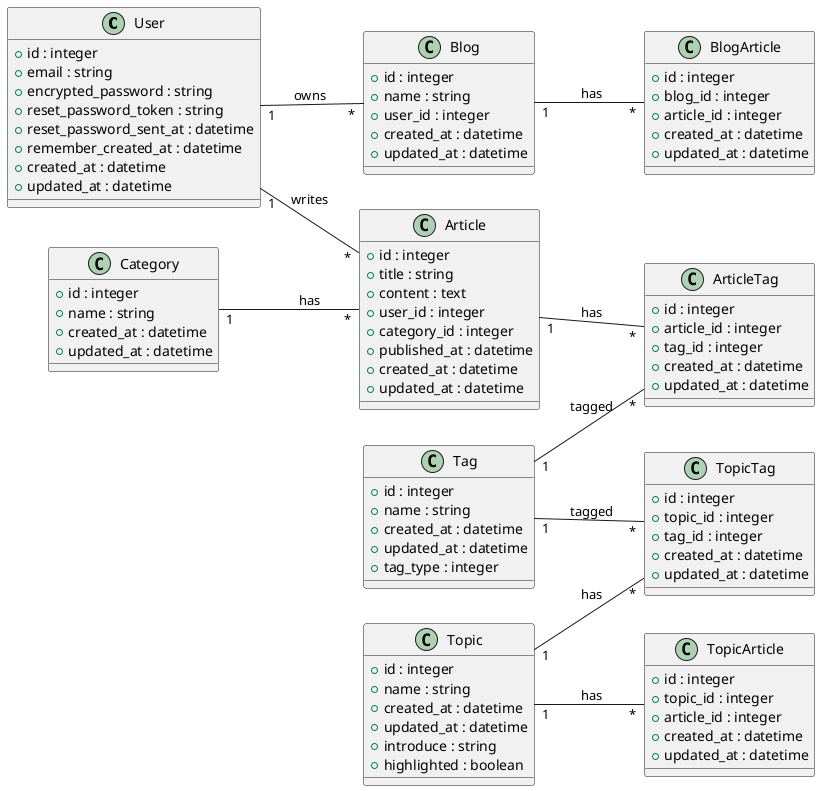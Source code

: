 @startuml
left to right direction

class User {
  +id : integer
  +email : string
  +encrypted_password : string
  +reset_password_token : string
  +reset_password_sent_at : datetime
  +remember_created_at : datetime
  +created_at : datetime
  +updated_at : datetime
}

class Blog {
  +id : integer
  +name : string
  +user_id : integer
  +created_at : datetime
  +updated_at : datetime
}

class Article {
  +id : integer
  +title : string
  +content : text
  +user_id : integer
  +category_id : integer
  +published_at : datetime
  +created_at : datetime
  +updated_at : datetime
}

class Category {
  +id : integer
  +name : string
  +created_at : datetime
  +updated_at : datetime
}

class Tag {
  +id : integer
  +name : string
  +created_at : datetime
  +updated_at : datetime
  +tag_type : integer
}

class Topic {
  +id : integer
  +name : string
  +created_at : datetime
  +updated_at : datetime
  +introduce : string
  +highlighted : boolean
}

class ArticleTag {
  +id : integer
  +article_id : integer
  +tag_id : integer
  +created_at : datetime
  +updated_at : datetime
}

class BlogArticle {
  +id : integer
  +blog_id : integer
  +article_id : integer
  +created_at : datetime
  +updated_at : datetime
}

class TopicArticle {
  +id : integer
  +topic_id : integer
  +article_id : integer
  +created_at : datetime
  +updated_at : datetime
}

class TopicTag {
  +id : integer
  +topic_id : integer
  +tag_id : integer
  +created_at : datetime
  +updated_at : datetime
}

User "1" -- "*" Blog : owns
User "1" -- "*" Article : writes
Blog "1" -- "*" BlogArticle : has
Article "1" -- "*" ArticleTag : has
Tag "1" -- "*" ArticleTag : tagged
Topic "1" -- "*" TopicArticle : has
Tag "1" -- "*" TopicTag : tagged
Topic "1" -- "*" TopicTag : has

Category "1" -- "*" Article : has

@enduml
